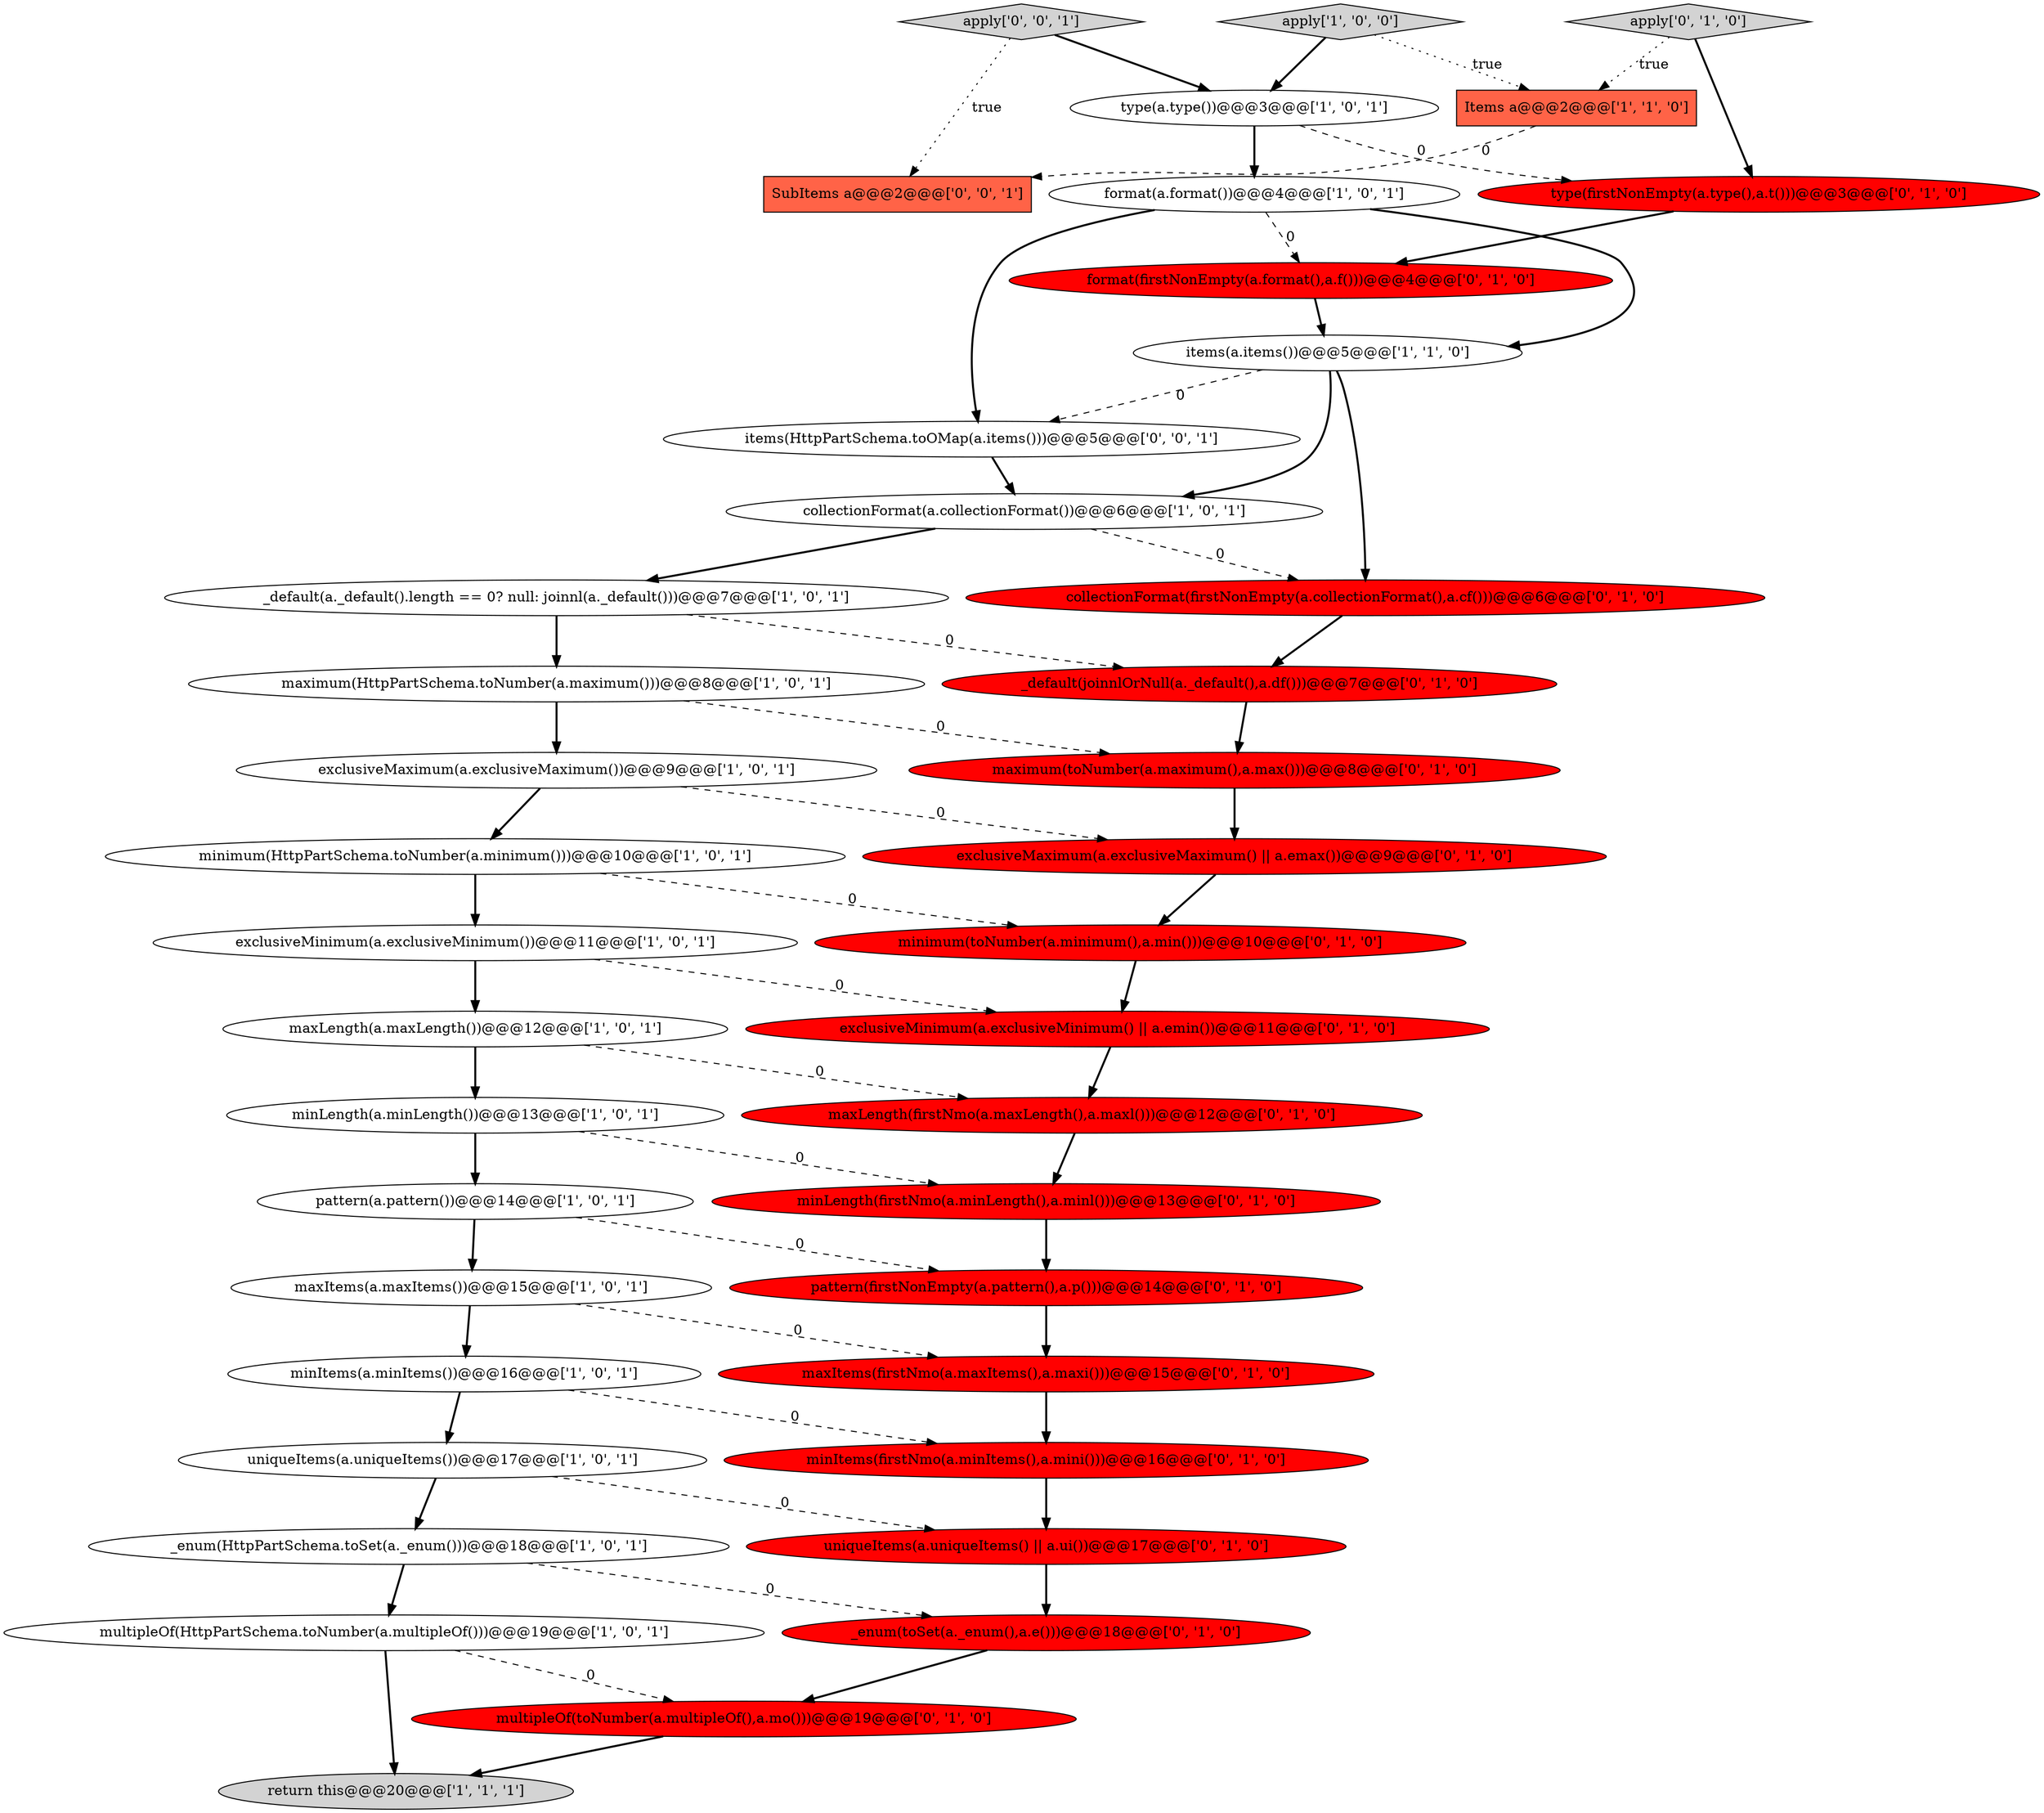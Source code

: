 digraph {
0 [style = filled, label = "maxLength(a.maxLength())@@@12@@@['1', '0', '1']", fillcolor = white, shape = ellipse image = "AAA0AAABBB1BBB"];
9 [style = filled, label = "collectionFormat(a.collectionFormat())@@@6@@@['1', '0', '1']", fillcolor = white, shape = ellipse image = "AAA0AAABBB1BBB"];
24 [style = filled, label = "uniqueItems(a.uniqueItems() || a.ui())@@@17@@@['0', '1', '0']", fillcolor = red, shape = ellipse image = "AAA1AAABBB2BBB"];
35 [style = filled, label = "multipleOf(toNumber(a.multipleOf(),a.mo()))@@@19@@@['0', '1', '0']", fillcolor = red, shape = ellipse image = "AAA1AAABBB2BBB"];
33 [style = filled, label = "maxItems(firstNmo(a.maxItems(),a.maxi()))@@@15@@@['0', '1', '0']", fillcolor = red, shape = ellipse image = "AAA1AAABBB2BBB"];
10 [style = filled, label = "_default(a._default().length == 0? null: joinnl(a._default()))@@@7@@@['1', '0', '1']", fillcolor = white, shape = ellipse image = "AAA0AAABBB1BBB"];
13 [style = filled, label = "uniqueItems(a.uniqueItems())@@@17@@@['1', '0', '1']", fillcolor = white, shape = ellipse image = "AAA0AAABBB1BBB"];
22 [style = filled, label = "format(firstNonEmpty(a.format(),a.f()))@@@4@@@['0', '1', '0']", fillcolor = red, shape = ellipse image = "AAA1AAABBB2BBB"];
31 [style = filled, label = "collectionFormat(firstNonEmpty(a.collectionFormat(),a.cf()))@@@6@@@['0', '1', '0']", fillcolor = red, shape = ellipse image = "AAA1AAABBB2BBB"];
32 [style = filled, label = "minItems(firstNmo(a.minItems(),a.mini()))@@@16@@@['0', '1', '0']", fillcolor = red, shape = ellipse image = "AAA1AAABBB2BBB"];
15 [style = filled, label = "_enum(HttpPartSchema.toSet(a._enum()))@@@18@@@['1', '0', '1']", fillcolor = white, shape = ellipse image = "AAA0AAABBB1BBB"];
20 [style = filled, label = "type(firstNonEmpty(a.type(),a.t()))@@@3@@@['0', '1', '0']", fillcolor = red, shape = ellipse image = "AAA1AAABBB2BBB"];
1 [style = filled, label = "exclusiveMinimum(a.exclusiveMinimum())@@@11@@@['1', '0', '1']", fillcolor = white, shape = ellipse image = "AAA0AAABBB1BBB"];
37 [style = filled, label = "apply['0', '0', '1']", fillcolor = lightgray, shape = diamond image = "AAA0AAABBB3BBB"];
14 [style = filled, label = "multipleOf(HttpPartSchema.toNumber(a.multipleOf()))@@@19@@@['1', '0', '1']", fillcolor = white, shape = ellipse image = "AAA0AAABBB1BBB"];
21 [style = filled, label = "minimum(toNumber(a.minimum(),a.min()))@@@10@@@['0', '1', '0']", fillcolor = red, shape = ellipse image = "AAA1AAABBB2BBB"];
36 [style = filled, label = "apply['0', '1', '0']", fillcolor = lightgray, shape = diamond image = "AAA0AAABBB2BBB"];
19 [style = filled, label = "format(a.format())@@@4@@@['1', '0', '1']", fillcolor = white, shape = ellipse image = "AAA0AAABBB1BBB"];
18 [style = filled, label = "Items a@@@2@@@['1', '1', '0']", fillcolor = tomato, shape = box image = "AAA0AAABBB1BBB"];
28 [style = filled, label = "exclusiveMinimum(a.exclusiveMinimum() || a.emin())@@@11@@@['0', '1', '0']", fillcolor = red, shape = ellipse image = "AAA1AAABBB2BBB"];
11 [style = filled, label = "return this@@@20@@@['1', '1', '1']", fillcolor = lightgray, shape = ellipse image = "AAA0AAABBB1BBB"];
4 [style = filled, label = "exclusiveMaximum(a.exclusiveMaximum())@@@9@@@['1', '0', '1']", fillcolor = white, shape = ellipse image = "AAA0AAABBB1BBB"];
39 [style = filled, label = "SubItems a@@@2@@@['0', '0', '1']", fillcolor = tomato, shape = box image = "AAA0AAABBB3BBB"];
34 [style = filled, label = "_enum(toSet(a._enum(),a.e()))@@@18@@@['0', '1', '0']", fillcolor = red, shape = ellipse image = "AAA1AAABBB2BBB"];
8 [style = filled, label = "minimum(HttpPartSchema.toNumber(a.minimum()))@@@10@@@['1', '0', '1']", fillcolor = white, shape = ellipse image = "AAA0AAABBB1BBB"];
26 [style = filled, label = "maximum(toNumber(a.maximum(),a.max()))@@@8@@@['0', '1', '0']", fillcolor = red, shape = ellipse image = "AAA1AAABBB2BBB"];
25 [style = filled, label = "pattern(firstNonEmpty(a.pattern(),a.p()))@@@14@@@['0', '1', '0']", fillcolor = red, shape = ellipse image = "AAA1AAABBB2BBB"];
2 [style = filled, label = "minLength(a.minLength())@@@13@@@['1', '0', '1']", fillcolor = white, shape = ellipse image = "AAA0AAABBB1BBB"];
3 [style = filled, label = "minItems(a.minItems())@@@16@@@['1', '0', '1']", fillcolor = white, shape = ellipse image = "AAA0AAABBB1BBB"];
6 [style = filled, label = "pattern(a.pattern())@@@14@@@['1', '0', '1']", fillcolor = white, shape = ellipse image = "AAA0AAABBB1BBB"];
5 [style = filled, label = "apply['1', '0', '0']", fillcolor = lightgray, shape = diamond image = "AAA0AAABBB1BBB"];
38 [style = filled, label = "items(HttpPartSchema.toOMap(a.items()))@@@5@@@['0', '0', '1']", fillcolor = white, shape = ellipse image = "AAA0AAABBB3BBB"];
12 [style = filled, label = "type(a.type())@@@3@@@['1', '0', '1']", fillcolor = white, shape = ellipse image = "AAA0AAABBB1BBB"];
7 [style = filled, label = "maximum(HttpPartSchema.toNumber(a.maximum()))@@@8@@@['1', '0', '1']", fillcolor = white, shape = ellipse image = "AAA0AAABBB1BBB"];
16 [style = filled, label = "maxItems(a.maxItems())@@@15@@@['1', '0', '1']", fillcolor = white, shape = ellipse image = "AAA0AAABBB1BBB"];
17 [style = filled, label = "items(a.items())@@@5@@@['1', '1', '0']", fillcolor = white, shape = ellipse image = "AAA0AAABBB1BBB"];
27 [style = filled, label = "maxLength(firstNmo(a.maxLength(),a.maxl()))@@@12@@@['0', '1', '0']", fillcolor = red, shape = ellipse image = "AAA1AAABBB2BBB"];
29 [style = filled, label = "exclusiveMaximum(a.exclusiveMaximum() || a.emax())@@@9@@@['0', '1', '0']", fillcolor = red, shape = ellipse image = "AAA1AAABBB2BBB"];
30 [style = filled, label = "minLength(firstNmo(a.minLength(),a.minl()))@@@13@@@['0', '1', '0']", fillcolor = red, shape = ellipse image = "AAA1AAABBB2BBB"];
23 [style = filled, label = "_default(joinnlOrNull(a._default(),a.df()))@@@7@@@['0', '1', '0']", fillcolor = red, shape = ellipse image = "AAA1AAABBB2BBB"];
16->3 [style = bold, label=""];
15->34 [style = dashed, label="0"];
31->23 [style = bold, label=""];
12->20 [style = dashed, label="0"];
15->14 [style = bold, label=""];
25->33 [style = bold, label=""];
5->18 [style = dotted, label="true"];
2->6 [style = bold, label=""];
17->31 [style = bold, label=""];
17->9 [style = bold, label=""];
26->29 [style = bold, label=""];
0->2 [style = bold, label=""];
27->30 [style = bold, label=""];
23->26 [style = bold, label=""];
38->9 [style = bold, label=""];
24->34 [style = bold, label=""];
30->25 [style = bold, label=""];
19->17 [style = bold, label=""];
7->4 [style = bold, label=""];
9->10 [style = bold, label=""];
1->0 [style = bold, label=""];
8->21 [style = dashed, label="0"];
1->28 [style = dashed, label="0"];
0->27 [style = dashed, label="0"];
2->30 [style = dashed, label="0"];
17->38 [style = dashed, label="0"];
10->7 [style = bold, label=""];
36->20 [style = bold, label=""];
29->21 [style = bold, label=""];
21->28 [style = bold, label=""];
37->12 [style = bold, label=""];
20->22 [style = bold, label=""];
8->1 [style = bold, label=""];
18->39 [style = dashed, label="0"];
13->24 [style = dashed, label="0"];
9->31 [style = dashed, label="0"];
6->25 [style = dashed, label="0"];
5->12 [style = bold, label=""];
6->16 [style = bold, label=""];
37->39 [style = dotted, label="true"];
3->13 [style = bold, label=""];
22->17 [style = bold, label=""];
4->8 [style = bold, label=""];
33->32 [style = bold, label=""];
14->35 [style = dashed, label="0"];
13->15 [style = bold, label=""];
28->27 [style = bold, label=""];
34->35 [style = bold, label=""];
36->18 [style = dotted, label="true"];
4->29 [style = dashed, label="0"];
12->19 [style = bold, label=""];
7->26 [style = dashed, label="0"];
16->33 [style = dashed, label="0"];
3->32 [style = dashed, label="0"];
32->24 [style = bold, label=""];
14->11 [style = bold, label=""];
19->38 [style = bold, label=""];
10->23 [style = dashed, label="0"];
19->22 [style = dashed, label="0"];
35->11 [style = bold, label=""];
}
